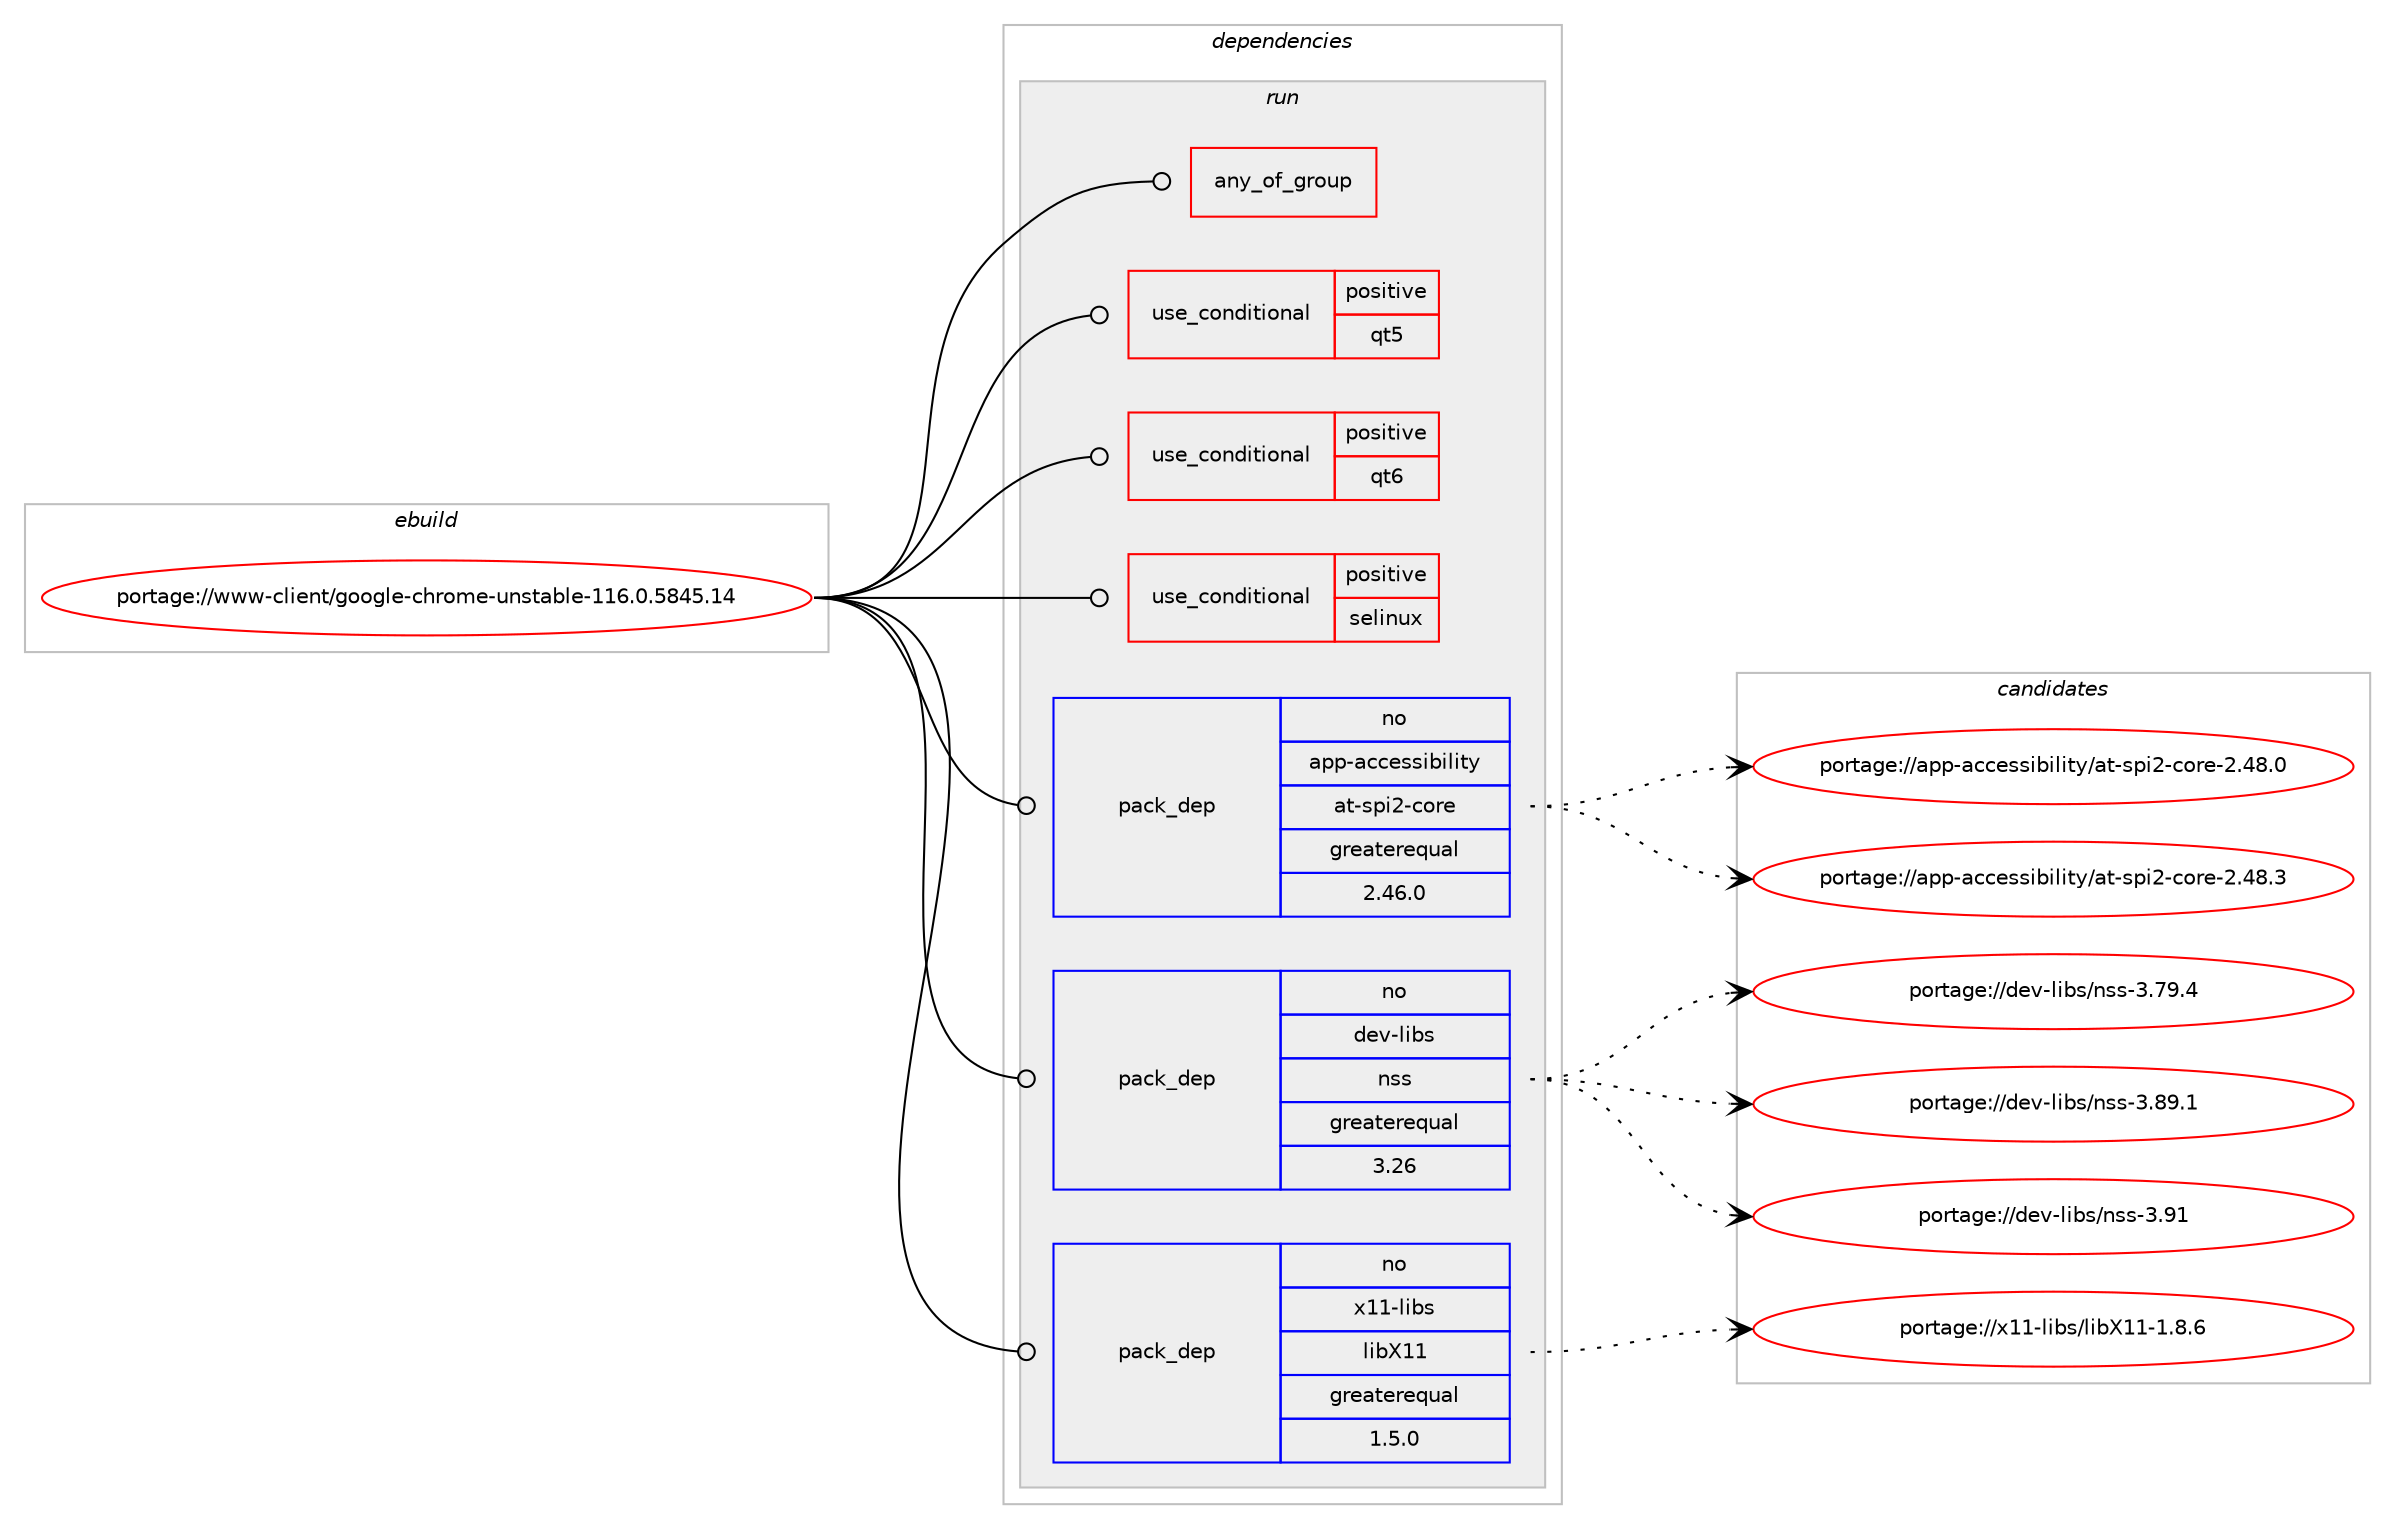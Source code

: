 digraph prolog {

# *************
# Graph options
# *************

newrank=true;
concentrate=true;
compound=true;
graph [rankdir=LR,fontname=Helvetica,fontsize=10,ranksep=1.5];#, ranksep=2.5, nodesep=0.2];
edge  [arrowhead=vee];
node  [fontname=Helvetica,fontsize=10];

# **********
# The ebuild
# **********

subgraph cluster_leftcol {
color=gray;
label=<<i>ebuild</i>>;
id [label="portage://www-client/google-chrome-unstable-116.0.5845.14", color=red, width=4, href="../www-client/google-chrome-unstable-116.0.5845.14.svg"];
}

# ****************
# The dependencies
# ****************

subgraph cluster_midcol {
color=gray;
label=<<i>dependencies</i>>;
subgraph cluster_compile {
fillcolor="#eeeeee";
style=filled;
label=<<i>compile</i>>;
}
subgraph cluster_compileandrun {
fillcolor="#eeeeee";
style=filled;
label=<<i>compile and run</i>>;
}
subgraph cluster_run {
fillcolor="#eeeeee";
style=filled;
label=<<i>run</i>>;
subgraph any135 {
dependency3115 [label=<<TABLE BORDER="0" CELLBORDER="1" CELLSPACING="0" CELLPADDING="4"><TR><TD CELLPADDING="10">any_of_group</TD></TR></TABLE>>, shape=none, color=red];# *** BEGIN UNKNOWN DEPENDENCY TYPE (TODO) ***
# dependency3115 -> package_dependency(portage://www-client/google-chrome-unstable-116.0.5845.14,run,no,x11-libs,gtk+,none,[,,],[slot(3)],[use(enable(X),none)])
# *** END UNKNOWN DEPENDENCY TYPE (TODO) ***

# *** BEGIN UNKNOWN DEPENDENCY TYPE (TODO) ***
# dependency3115 -> package_dependency(portage://www-client/google-chrome-unstable-116.0.5845.14,run,no,gui-libs,gtk,none,[,,],[slot(4)],[use(enable(X),none)])
# *** END UNKNOWN DEPENDENCY TYPE (TODO) ***

}
id:e -> dependency3115:w [weight=20,style="solid",arrowhead="odot"];
subgraph cond1377 {
dependency3116 [label=<<TABLE BORDER="0" CELLBORDER="1" CELLSPACING="0" CELLPADDING="4"><TR><TD ROWSPAN="3" CELLPADDING="10">use_conditional</TD></TR><TR><TD>positive</TD></TR><TR><TD>qt5</TD></TR></TABLE>>, shape=none, color=red];
# *** BEGIN UNKNOWN DEPENDENCY TYPE (TODO) ***
# dependency3116 -> package_dependency(portage://www-client/google-chrome-unstable-116.0.5845.14,run,no,dev-qt,qtcore,none,[,,],[slot(5)],[])
# *** END UNKNOWN DEPENDENCY TYPE (TODO) ***

# *** BEGIN UNKNOWN DEPENDENCY TYPE (TODO) ***
# dependency3116 -> package_dependency(portage://www-client/google-chrome-unstable-116.0.5845.14,run,no,dev-qt,qtgui,none,[,,],[slot(5)],[use(enable(X),none)])
# *** END UNKNOWN DEPENDENCY TYPE (TODO) ***

# *** BEGIN UNKNOWN DEPENDENCY TYPE (TODO) ***
# dependency3116 -> package_dependency(portage://www-client/google-chrome-unstable-116.0.5845.14,run,no,dev-qt,qtwidgets,none,[,,],[slot(5)],[])
# *** END UNKNOWN DEPENDENCY TYPE (TODO) ***

}
id:e -> dependency3116:w [weight=20,style="solid",arrowhead="odot"];
subgraph cond1378 {
dependency3117 [label=<<TABLE BORDER="0" CELLBORDER="1" CELLSPACING="0" CELLPADDING="4"><TR><TD ROWSPAN="3" CELLPADDING="10">use_conditional</TD></TR><TR><TD>positive</TD></TR><TR><TD>qt6</TD></TR></TABLE>>, shape=none, color=red];
# *** BEGIN UNKNOWN DEPENDENCY TYPE (TODO) ***
# dependency3117 -> package_dependency(portage://www-client/google-chrome-unstable-116.0.5845.14,run,no,dev-qt,qtbase,none,[,,],[slot(6)],[use(enable(gui),none),use(enable(widgets),none)])
# *** END UNKNOWN DEPENDENCY TYPE (TODO) ***

}
id:e -> dependency3117:w [weight=20,style="solid",arrowhead="odot"];
subgraph cond1379 {
dependency3118 [label=<<TABLE BORDER="0" CELLBORDER="1" CELLSPACING="0" CELLPADDING="4"><TR><TD ROWSPAN="3" CELLPADDING="10">use_conditional</TD></TR><TR><TD>positive</TD></TR><TR><TD>selinux</TD></TR></TABLE>>, shape=none, color=red];
# *** BEGIN UNKNOWN DEPENDENCY TYPE (TODO) ***
# dependency3118 -> package_dependency(portage://www-client/google-chrome-unstable-116.0.5845.14,run,no,sec-policy,selinux-chromium,none,[,,],[],[])
# *** END UNKNOWN DEPENDENCY TYPE (TODO) ***

}
id:e -> dependency3118:w [weight=20,style="solid",arrowhead="odot"];
subgraph pack1605 {
dependency3119 [label=<<TABLE BORDER="0" CELLBORDER="1" CELLSPACING="0" CELLPADDING="4" WIDTH="220"><TR><TD ROWSPAN="6" CELLPADDING="30">pack_dep</TD></TR><TR><TD WIDTH="110">no</TD></TR><TR><TD>app-accessibility</TD></TR><TR><TD>at-spi2-core</TD></TR><TR><TD>greaterequal</TD></TR><TR><TD>2.46.0</TD></TR></TABLE>>, shape=none, color=blue];
}
id:e -> dependency3119:w [weight=20,style="solid",arrowhead="odot"];
# *** BEGIN UNKNOWN DEPENDENCY TYPE (TODO) ***
# id -> package_dependency(portage://www-client/google-chrome-unstable-116.0.5845.14,run,no,app-misc,ca-certificates,none,[,,],[],[])
# *** END UNKNOWN DEPENDENCY TYPE (TODO) ***

# *** BEGIN UNKNOWN DEPENDENCY TYPE (TODO) ***
# id -> package_dependency(portage://www-client/google-chrome-unstable-116.0.5845.14,run,no,dev-libs,expat,none,[,,],[],[])
# *** END UNKNOWN DEPENDENCY TYPE (TODO) ***

# *** BEGIN UNKNOWN DEPENDENCY TYPE (TODO) ***
# id -> package_dependency(portage://www-client/google-chrome-unstable-116.0.5845.14,run,no,dev-libs,glib,none,[,,],[slot(2)],[])
# *** END UNKNOWN DEPENDENCY TYPE (TODO) ***

# *** BEGIN UNKNOWN DEPENDENCY TYPE (TODO) ***
# id -> package_dependency(portage://www-client/google-chrome-unstable-116.0.5845.14,run,no,dev-libs,nspr,none,[,,],[],[])
# *** END UNKNOWN DEPENDENCY TYPE (TODO) ***

subgraph pack1606 {
dependency3120 [label=<<TABLE BORDER="0" CELLBORDER="1" CELLSPACING="0" CELLPADDING="4" WIDTH="220"><TR><TD ROWSPAN="6" CELLPADDING="30">pack_dep</TD></TR><TR><TD WIDTH="110">no</TD></TR><TR><TD>dev-libs</TD></TR><TR><TD>nss</TD></TR><TR><TD>greaterequal</TD></TR><TR><TD>3.26</TD></TR></TABLE>>, shape=none, color=blue];
}
id:e -> dependency3120:w [weight=20,style="solid",arrowhead="odot"];
# *** BEGIN UNKNOWN DEPENDENCY TYPE (TODO) ***
# id -> package_dependency(portage://www-client/google-chrome-unstable-116.0.5845.14,run,no,media-fonts,liberation-fonts,none,[,,],[],[])
# *** END UNKNOWN DEPENDENCY TYPE (TODO) ***

# *** BEGIN UNKNOWN DEPENDENCY TYPE (TODO) ***
# id -> package_dependency(portage://www-client/google-chrome-unstable-116.0.5845.14,run,no,media-libs,alsa-lib,none,[,,],[],[])
# *** END UNKNOWN DEPENDENCY TYPE (TODO) ***

# *** BEGIN UNKNOWN DEPENDENCY TYPE (TODO) ***
# id -> package_dependency(portage://www-client/google-chrome-unstable-116.0.5845.14,run,no,media-libs,mesa,none,[,,],[],[use(enable(gbm),positive)])
# *** END UNKNOWN DEPENDENCY TYPE (TODO) ***

# *** BEGIN UNKNOWN DEPENDENCY TYPE (TODO) ***
# id -> package_dependency(portage://www-client/google-chrome-unstable-116.0.5845.14,run,no,net-misc,curl,none,[,,],[],[])
# *** END UNKNOWN DEPENDENCY TYPE (TODO) ***

# *** BEGIN UNKNOWN DEPENDENCY TYPE (TODO) ***
# id -> package_dependency(portage://www-client/google-chrome-unstable-116.0.5845.14,run,no,net-print,cups,none,[,,],[],[])
# *** END UNKNOWN DEPENDENCY TYPE (TODO) ***

# *** BEGIN UNKNOWN DEPENDENCY TYPE (TODO) ***
# id -> package_dependency(portage://www-client/google-chrome-unstable-116.0.5845.14,run,no,sys-apps,dbus,none,[,,],[],[])
# *** END UNKNOWN DEPENDENCY TYPE (TODO) ***

# *** BEGIN UNKNOWN DEPENDENCY TYPE (TODO) ***
# id -> package_dependency(portage://www-client/google-chrome-unstable-116.0.5845.14,run,no,sys-libs,glibc,none,[,,],[],[])
# *** END UNKNOWN DEPENDENCY TYPE (TODO) ***

# *** BEGIN UNKNOWN DEPENDENCY TYPE (TODO) ***
# id -> package_dependency(portage://www-client/google-chrome-unstable-116.0.5845.14,run,no,sys-libs,libcap,none,[,,],[],[])
# *** END UNKNOWN DEPENDENCY TYPE (TODO) ***

# *** BEGIN UNKNOWN DEPENDENCY TYPE (TODO) ***
# id -> package_dependency(portage://www-client/google-chrome-unstable-116.0.5845.14,run,no,x11-libs,cairo,none,[,,],[],[])
# *** END UNKNOWN DEPENDENCY TYPE (TODO) ***

# *** BEGIN UNKNOWN DEPENDENCY TYPE (TODO) ***
# id -> package_dependency(portage://www-client/google-chrome-unstable-116.0.5845.14,run,no,x11-libs,gdk-pixbuf,none,[,,],[slot(2)],[])
# *** END UNKNOWN DEPENDENCY TYPE (TODO) ***

subgraph pack1607 {
dependency3121 [label=<<TABLE BORDER="0" CELLBORDER="1" CELLSPACING="0" CELLPADDING="4" WIDTH="220"><TR><TD ROWSPAN="6" CELLPADDING="30">pack_dep</TD></TR><TR><TD WIDTH="110">no</TD></TR><TR><TD>x11-libs</TD></TR><TR><TD>libX11</TD></TR><TR><TD>greaterequal</TD></TR><TR><TD>1.5.0</TD></TR></TABLE>>, shape=none, color=blue];
}
id:e -> dependency3121:w [weight=20,style="solid",arrowhead="odot"];
# *** BEGIN UNKNOWN DEPENDENCY TYPE (TODO) ***
# id -> package_dependency(portage://www-client/google-chrome-unstable-116.0.5845.14,run,no,x11-libs,libXcomposite,none,[,,],[],[])
# *** END UNKNOWN DEPENDENCY TYPE (TODO) ***

# *** BEGIN UNKNOWN DEPENDENCY TYPE (TODO) ***
# id -> package_dependency(portage://www-client/google-chrome-unstable-116.0.5845.14,run,no,x11-libs,libXdamage,none,[,,],[],[])
# *** END UNKNOWN DEPENDENCY TYPE (TODO) ***

# *** BEGIN UNKNOWN DEPENDENCY TYPE (TODO) ***
# id -> package_dependency(portage://www-client/google-chrome-unstable-116.0.5845.14,run,no,x11-libs,libXext,none,[,,],[],[])
# *** END UNKNOWN DEPENDENCY TYPE (TODO) ***

# *** BEGIN UNKNOWN DEPENDENCY TYPE (TODO) ***
# id -> package_dependency(portage://www-client/google-chrome-unstable-116.0.5845.14,run,no,x11-libs,libXfixes,none,[,,],[],[])
# *** END UNKNOWN DEPENDENCY TYPE (TODO) ***

# *** BEGIN UNKNOWN DEPENDENCY TYPE (TODO) ***
# id -> package_dependency(portage://www-client/google-chrome-unstable-116.0.5845.14,run,no,x11-libs,libXrandr,none,[,,],[],[])
# *** END UNKNOWN DEPENDENCY TYPE (TODO) ***

# *** BEGIN UNKNOWN DEPENDENCY TYPE (TODO) ***
# id -> package_dependency(portage://www-client/google-chrome-unstable-116.0.5845.14,run,no,x11-libs,libdrm,none,[,,],[],[])
# *** END UNKNOWN DEPENDENCY TYPE (TODO) ***

# *** BEGIN UNKNOWN DEPENDENCY TYPE (TODO) ***
# id -> package_dependency(portage://www-client/google-chrome-unstable-116.0.5845.14,run,no,x11-libs,libxcb,none,[,,],[],[])
# *** END UNKNOWN DEPENDENCY TYPE (TODO) ***

# *** BEGIN UNKNOWN DEPENDENCY TYPE (TODO) ***
# id -> package_dependency(portage://www-client/google-chrome-unstable-116.0.5845.14,run,no,x11-libs,libxkbcommon,none,[,,],[],[])
# *** END UNKNOWN DEPENDENCY TYPE (TODO) ***

# *** BEGIN UNKNOWN DEPENDENCY TYPE (TODO) ***
# id -> package_dependency(portage://www-client/google-chrome-unstable-116.0.5845.14,run,no,x11-libs,libxshmfence,none,[,,],[],[])
# *** END UNKNOWN DEPENDENCY TYPE (TODO) ***

# *** BEGIN UNKNOWN DEPENDENCY TYPE (TODO) ***
# id -> package_dependency(portage://www-client/google-chrome-unstable-116.0.5845.14,run,no,x11-libs,pango,none,[,,],[],[])
# *** END UNKNOWN DEPENDENCY TYPE (TODO) ***

# *** BEGIN UNKNOWN DEPENDENCY TYPE (TODO) ***
# id -> package_dependency(portage://www-client/google-chrome-unstable-116.0.5845.14,run,no,x11-misc,xdg-utils,none,[,,],[],[])
# *** END UNKNOWN DEPENDENCY TYPE (TODO) ***

}
}

# **************
# The candidates
# **************

subgraph cluster_choices {
rank=same;
color=gray;
label=<<i>candidates</i>>;

subgraph choice1605 {
color=black;
nodesep=1;
choice97112112459799991011151151059810510810511612147971164511511210550459911111410145504652564648 [label="portage://app-accessibility/at-spi2-core-2.48.0", color=red, width=4,href="../app-accessibility/at-spi2-core-2.48.0.svg"];
choice97112112459799991011151151059810510810511612147971164511511210550459911111410145504652564651 [label="portage://app-accessibility/at-spi2-core-2.48.3", color=red, width=4,href="../app-accessibility/at-spi2-core-2.48.3.svg"];
dependency3119:e -> choice97112112459799991011151151059810510810511612147971164511511210550459911111410145504652564648:w [style=dotted,weight="100"];
dependency3119:e -> choice97112112459799991011151151059810510810511612147971164511511210550459911111410145504652564651:w [style=dotted,weight="100"];
}
subgraph choice1606 {
color=black;
nodesep=1;
choice10010111845108105981154711011511545514655574652 [label="portage://dev-libs/nss-3.79.4", color=red, width=4,href="../dev-libs/nss-3.79.4.svg"];
choice10010111845108105981154711011511545514656574649 [label="portage://dev-libs/nss-3.89.1", color=red, width=4,href="../dev-libs/nss-3.89.1.svg"];
choice1001011184510810598115471101151154551465749 [label="portage://dev-libs/nss-3.91", color=red, width=4,href="../dev-libs/nss-3.91.svg"];
dependency3120:e -> choice10010111845108105981154711011511545514655574652:w [style=dotted,weight="100"];
dependency3120:e -> choice10010111845108105981154711011511545514656574649:w [style=dotted,weight="100"];
dependency3120:e -> choice1001011184510810598115471101151154551465749:w [style=dotted,weight="100"];
}
subgraph choice1607 {
color=black;
nodesep=1;
choice120494945108105981154710810598884949454946564654 [label="portage://x11-libs/libX11-1.8.6", color=red, width=4,href="../x11-libs/libX11-1.8.6.svg"];
dependency3121:e -> choice120494945108105981154710810598884949454946564654:w [style=dotted,weight="100"];
}
}

}
